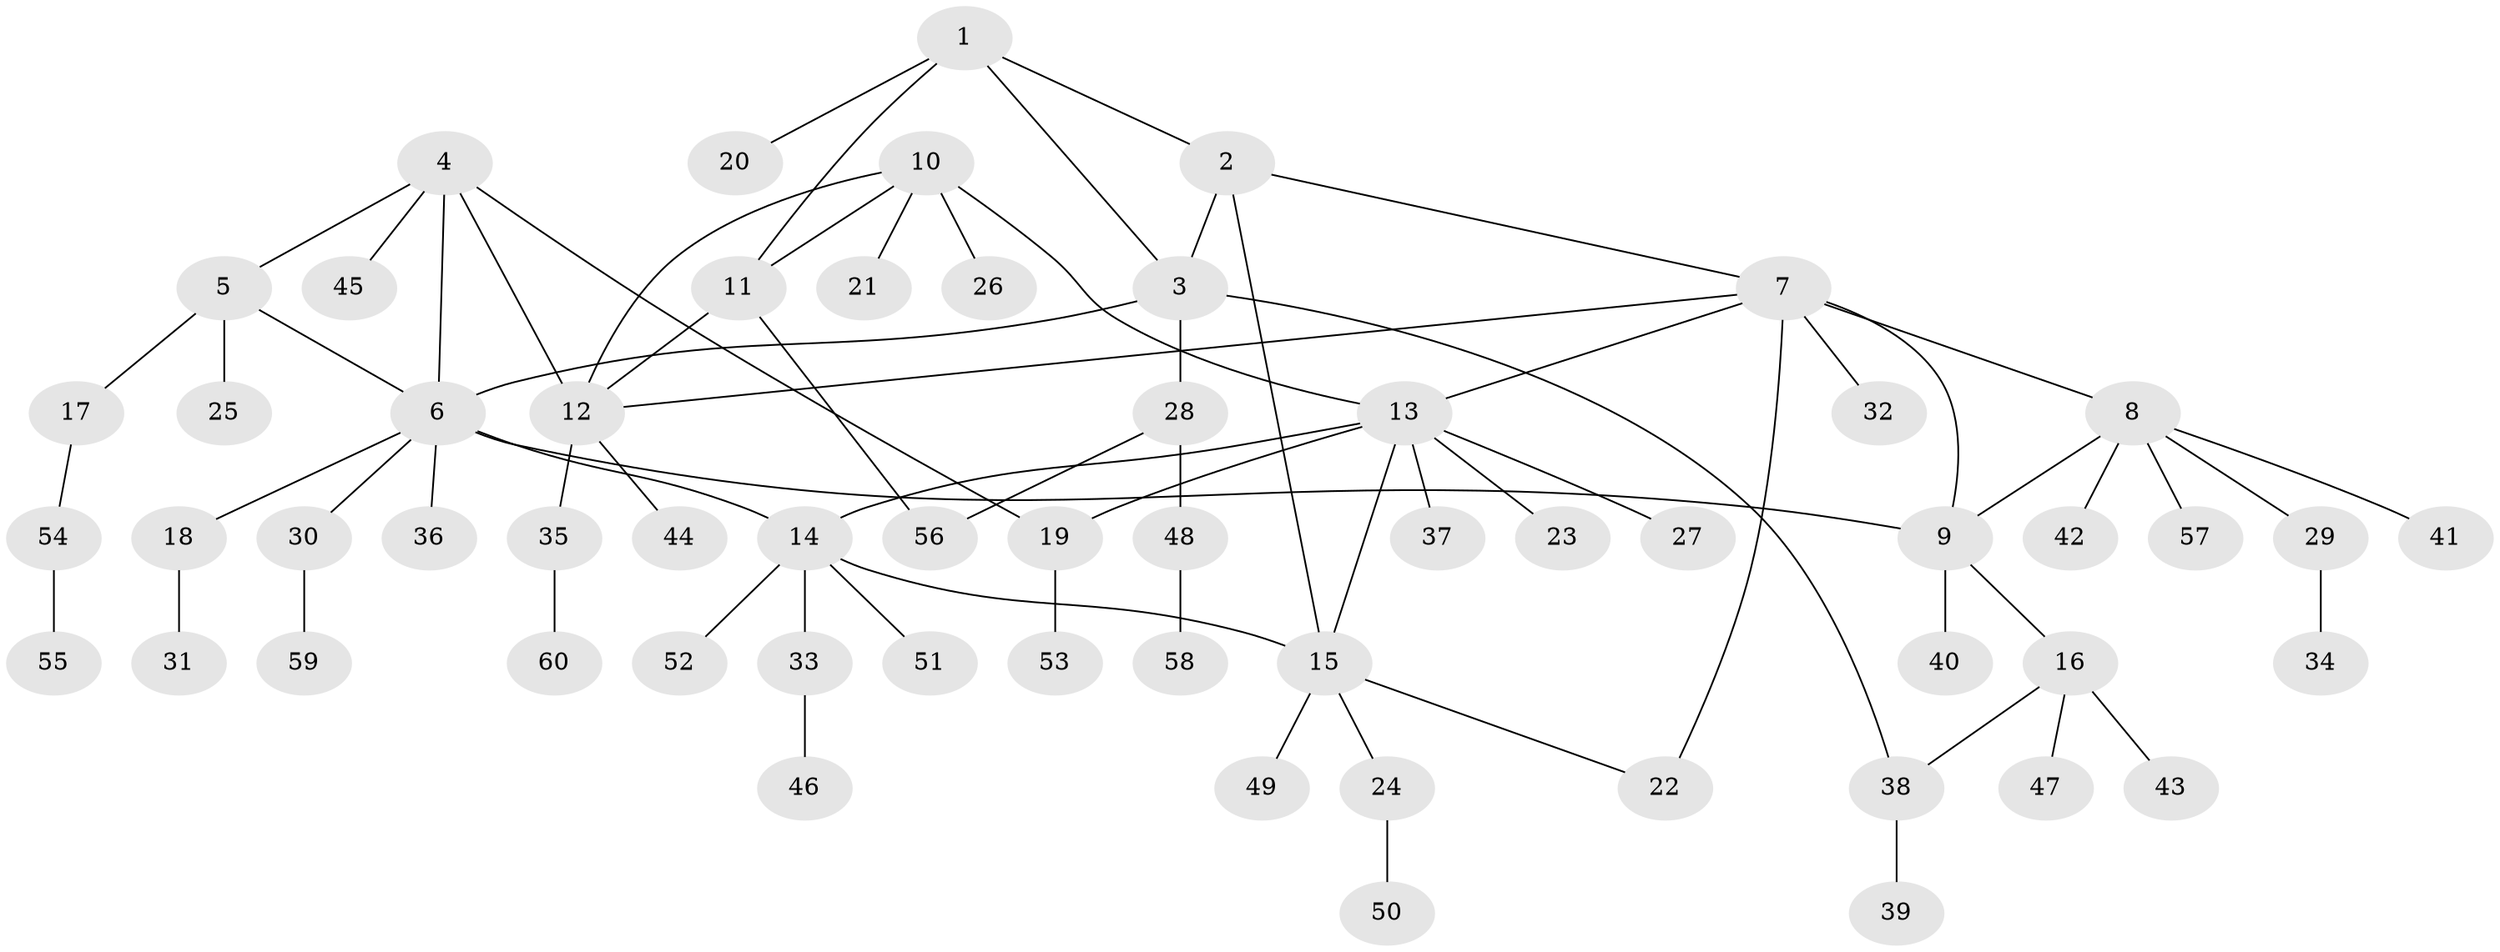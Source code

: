 // Generated by graph-tools (version 1.1) at 2025/37/03/09/25 02:37:17]
// undirected, 60 vertices, 74 edges
graph export_dot {
graph [start="1"]
  node [color=gray90,style=filled];
  1;
  2;
  3;
  4;
  5;
  6;
  7;
  8;
  9;
  10;
  11;
  12;
  13;
  14;
  15;
  16;
  17;
  18;
  19;
  20;
  21;
  22;
  23;
  24;
  25;
  26;
  27;
  28;
  29;
  30;
  31;
  32;
  33;
  34;
  35;
  36;
  37;
  38;
  39;
  40;
  41;
  42;
  43;
  44;
  45;
  46;
  47;
  48;
  49;
  50;
  51;
  52;
  53;
  54;
  55;
  56;
  57;
  58;
  59;
  60;
  1 -- 2;
  1 -- 3;
  1 -- 11;
  1 -- 20;
  2 -- 3;
  2 -- 7;
  2 -- 15;
  3 -- 6;
  3 -- 28;
  3 -- 38;
  4 -- 5;
  4 -- 6;
  4 -- 12;
  4 -- 19;
  4 -- 45;
  5 -- 6;
  5 -- 17;
  5 -- 25;
  6 -- 9;
  6 -- 14;
  6 -- 18;
  6 -- 30;
  6 -- 36;
  7 -- 8;
  7 -- 9;
  7 -- 12;
  7 -- 13;
  7 -- 22;
  7 -- 32;
  8 -- 9;
  8 -- 29;
  8 -- 41;
  8 -- 42;
  8 -- 57;
  9 -- 16;
  9 -- 40;
  10 -- 11;
  10 -- 12;
  10 -- 13;
  10 -- 21;
  10 -- 26;
  11 -- 12;
  11 -- 56;
  12 -- 35;
  12 -- 44;
  13 -- 14;
  13 -- 15;
  13 -- 19;
  13 -- 23;
  13 -- 27;
  13 -- 37;
  14 -- 15;
  14 -- 33;
  14 -- 51;
  14 -- 52;
  15 -- 22;
  15 -- 24;
  15 -- 49;
  16 -- 38;
  16 -- 43;
  16 -- 47;
  17 -- 54;
  18 -- 31;
  19 -- 53;
  24 -- 50;
  28 -- 48;
  28 -- 56;
  29 -- 34;
  30 -- 59;
  33 -- 46;
  35 -- 60;
  38 -- 39;
  48 -- 58;
  54 -- 55;
}
